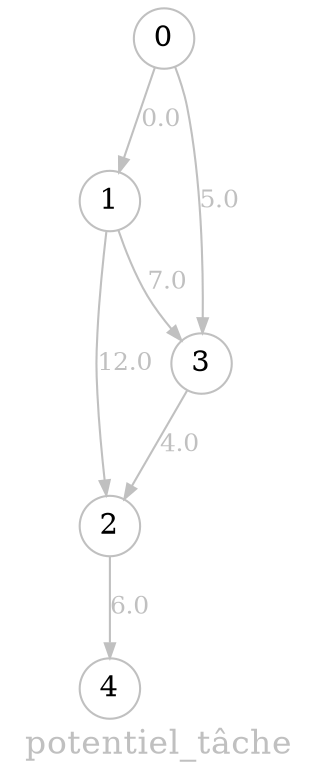 digraph "potentiel_tâche" {
	graph [bgcolor="#ffffff00" fontcolor=grey fontsize=16 label="potentiel_tâche" overlap=false]
	node [color=grey fixedsize=true fontsize=14 shape=circle style=filled width=0.4]
	edge [arrowsize=0.7 color=grey fontcolor=grey fontsize=12]
	node [fillcolor="#ffffff"]
	0
	node [fillcolor="#ffffff"]
	1
	node [fillcolor="#ffffff"]
	2
	node [fillcolor="#ffffff"]
	3
	node [fillcolor="#ffffff"]
	4
	0 -> 1 [label=0.0]
	0 -> 3 [label=5.0]
	1 -> 2 [label=12.0]
	1 -> 3 [label=7.0]
	2 -> 4 [label=6.0]
	3 -> 2 [label=4.0]
}

